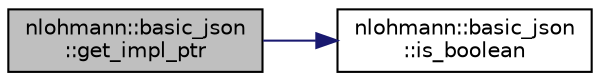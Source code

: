 digraph "nlohmann::basic_json::get_impl_ptr"
{
 // LATEX_PDF_SIZE
  edge [fontname="Helvetica",fontsize="10",labelfontname="Helvetica",labelfontsize="10"];
  node [fontname="Helvetica",fontsize="10",shape=record];
  rankdir="LR";
  Node1 [label="nlohmann::basic_json\l::get_impl_ptr",height=0.2,width=0.4,color="black", fillcolor="grey75", style="filled", fontcolor="black",tooltip="get a pointer to the value (boolean)"];
  Node1 -> Node2 [color="midnightblue",fontsize="10",style="solid",fontname="Helvetica"];
  Node2 [label="nlohmann::basic_json\l::is_boolean",height=0.2,width=0.4,color="black", fillcolor="white", style="filled",URL="$classnlohmann_1_1basic__json.html#a911b11e855e685fa59ea1d111490b36b",tooltip="return whether value is a boolean"];
}
